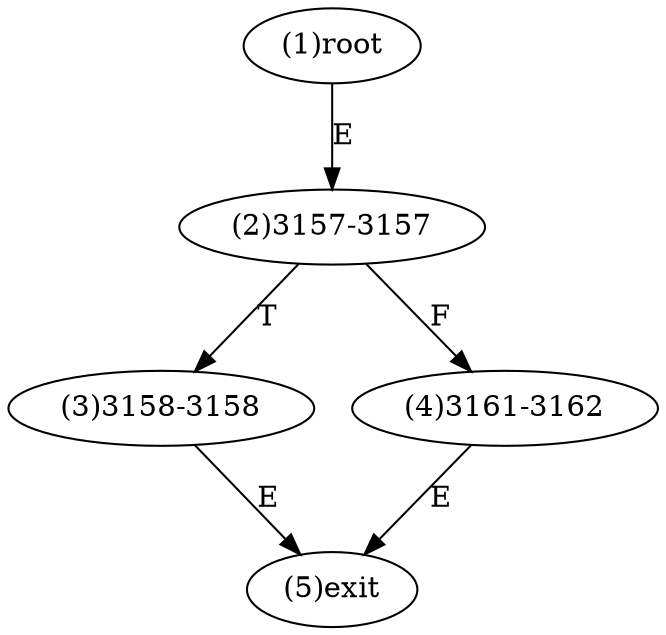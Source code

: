 digraph "" { 
1[ label="(1)root"];
2[ label="(2)3157-3157"];
3[ label="(3)3158-3158"];
4[ label="(4)3161-3162"];
5[ label="(5)exit"];
1->2[ label="E"];
2->4[ label="F"];
2->3[ label="T"];
3->5[ label="E"];
4->5[ label="E"];
}